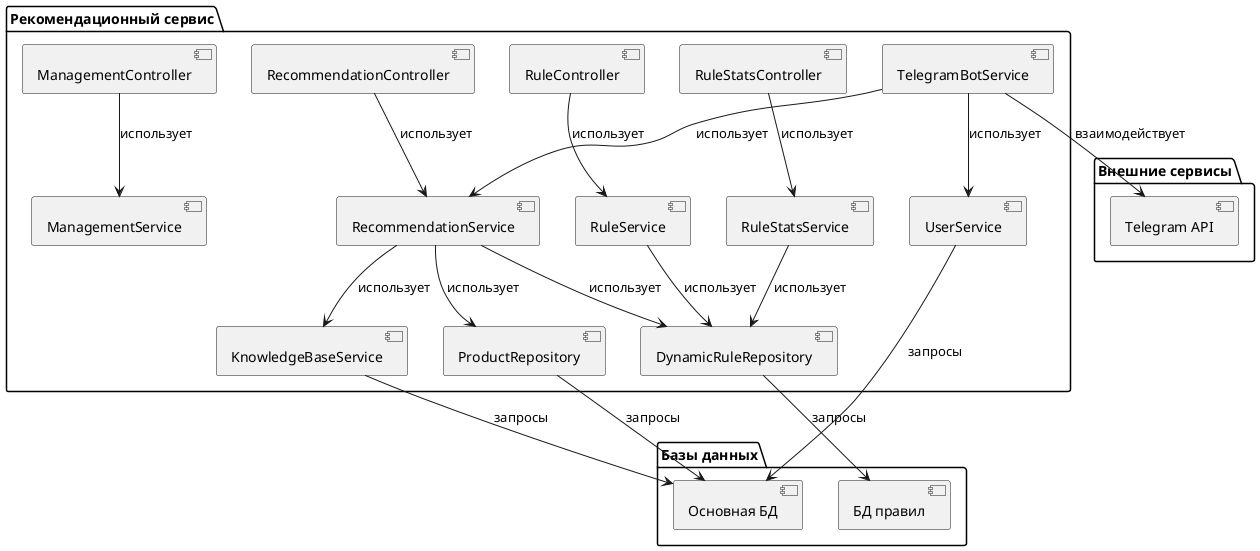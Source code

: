 @startuml

package "Рекомендационный сервис" {
[RecommendationController] as RC
[RuleController] as RLC
[RuleStatsController] as RSC
[ManagementController] as MC

[RecommendationService] as RS
[KnowledgeBaseService] as KBS
[RuleService] as RLS
[RuleStatsService] as RSS
[ManagementService] as MS
[UserService] as US
[TelegramBotService] as TBS

[ProductRepository] as PR
[DynamicRuleRepository] as DRR
}

package "Базы данных" {
[Основная БД] as MainDB
[БД правил] as RulesDB
}

package "Внешние сервисы" {
[Telegram API] as TA
}

RC --> RS : использует
RLC --> RLS : использует
RSC --> RSS : использует
MC --> MS : использует
TBS --> RS : использует
TBS --> US : использует

RS --> KBS : использует
RS --> PR : использует
RS --> DRR : использует

KBS --> MainDB : запросы
PR --> MainDB : запросы
US --> MainDB : запросы
RLS --> DRR : использует
RSS --> DRR : использует
DRR --> RulesDB : запросы

TBS --> TA : взаимодействует

@enduml